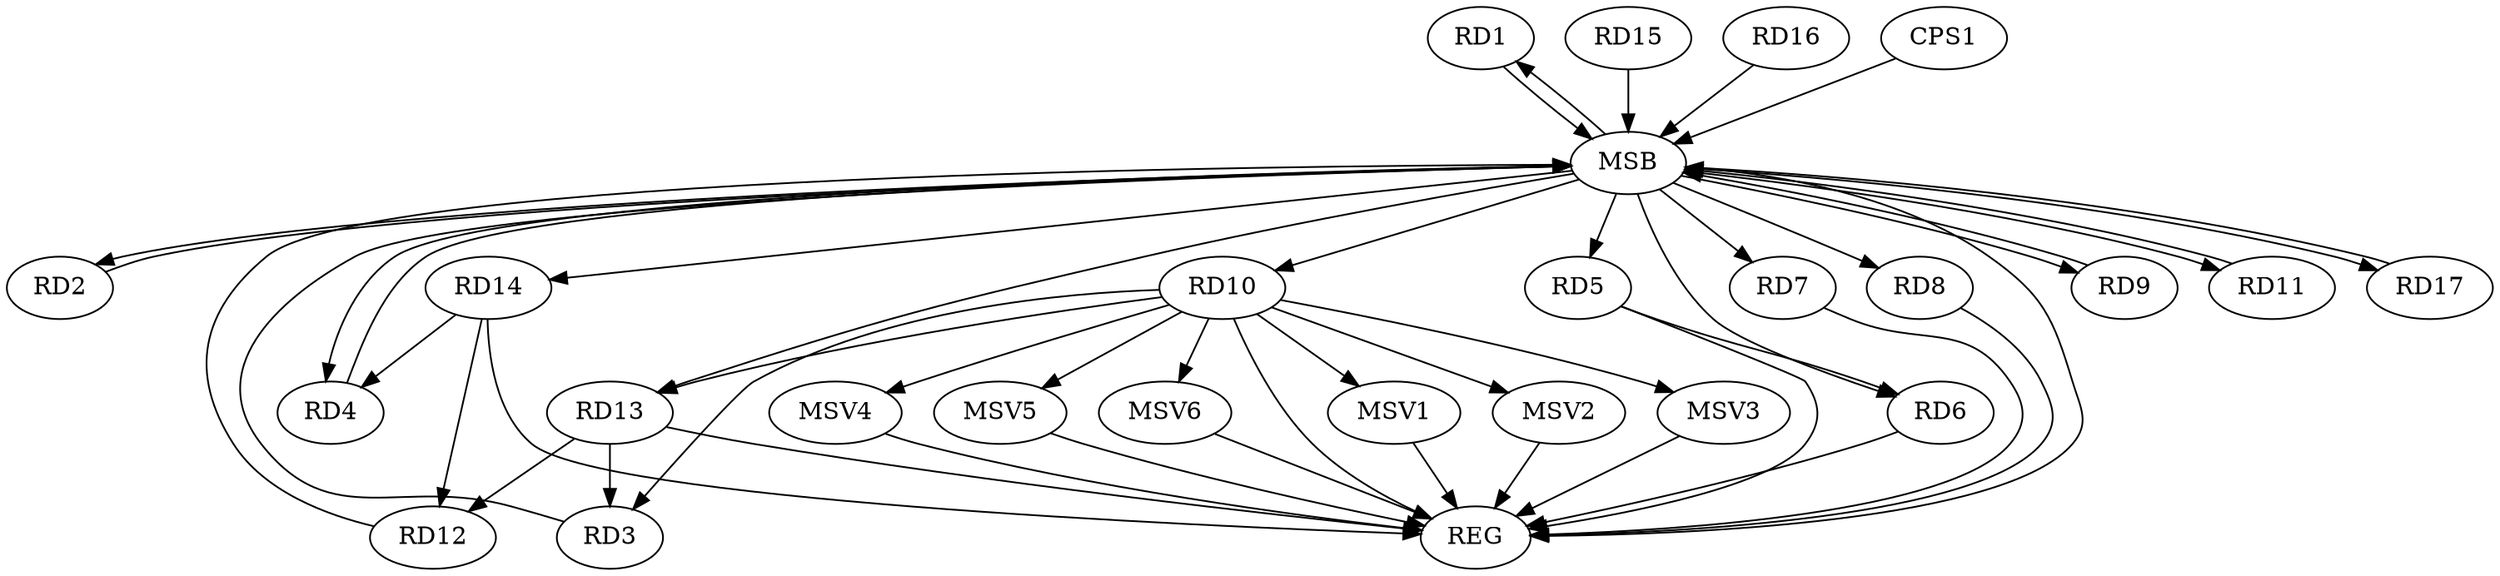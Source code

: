 strict digraph G {
  RD1 [ label="RD1" ];
  RD2 [ label="RD2" ];
  RD3 [ label="RD3" ];
  RD4 [ label="RD4" ];
  RD5 [ label="RD5" ];
  RD6 [ label="RD6" ];
  RD7 [ label="RD7" ];
  RD8 [ label="RD8" ];
  RD9 [ label="RD9" ];
  RD10 [ label="RD10" ];
  RD11 [ label="RD11" ];
  RD12 [ label="RD12" ];
  RD13 [ label="RD13" ];
  RD14 [ label="RD14" ];
  RD15 [ label="RD15" ];
  RD16 [ label="RD16" ];
  RD17 [ label="RD17" ];
  CPS1 [ label="CPS1" ];
  REG [ label="REG" ];
  MSB [ label="MSB" ];
  MSV1 [ label="MSV1" ];
  MSV2 [ label="MSV2" ];
  MSV3 [ label="MSV3" ];
  MSV4 [ label="MSV4" ];
  MSV5 [ label="MSV5" ];
  MSV6 [ label="MSV6" ];
  RD10 -> RD3;
  RD13 -> RD3;
  RD14 -> RD4;
  RD5 -> RD6;
  RD10 -> RD13;
  RD13 -> RD12;
  RD14 -> RD12;
  RD5 -> REG;
  RD6 -> REG;
  RD7 -> REG;
  RD8 -> REG;
  RD10 -> REG;
  RD13 -> REG;
  RD14 -> REG;
  RD1 -> MSB;
  MSB -> RD4;
  MSB -> RD9;
  MSB -> REG;
  RD2 -> MSB;
  MSB -> RD11;
  RD3 -> MSB;
  MSB -> RD5;
  MSB -> RD17;
  RD4 -> MSB;
  RD9 -> MSB;
  MSB -> RD13;
  RD11 -> MSB;
  MSB -> RD2;
  MSB -> RD14;
  RD12 -> MSB;
  MSB -> RD10;
  RD15 -> MSB;
  MSB -> RD8;
  RD16 -> MSB;
  RD17 -> MSB;
  MSB -> RD1;
  CPS1 -> MSB;
  MSB -> RD6;
  MSB -> RD7;
  RD10 -> MSV1;
  MSV1 -> REG;
  RD10 -> MSV2;
  MSV2 -> REG;
  RD10 -> MSV3;
  MSV3 -> REG;
  RD10 -> MSV4;
  MSV4 -> REG;
  RD10 -> MSV5;
  MSV5 -> REG;
  RD10 -> MSV6;
  MSV6 -> REG;
}
